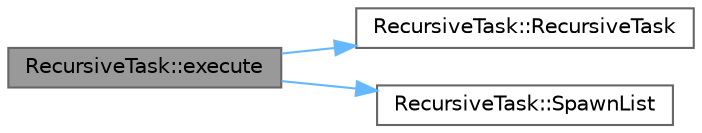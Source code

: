 digraph "RecursiveTask::execute"
{
 // LATEX_PDF_SIZE
  bgcolor="transparent";
  edge [fontname=Helvetica,fontsize=10,labelfontname=Helvetica,labelfontsize=10];
  node [fontname=Helvetica,fontsize=10,shape=box,height=0.2,width=0.4];
  rankdir="LR";
  Node1 [id="Node000001",label="RecursiveTask::execute",height=0.2,width=0.4,color="gray40", fillcolor="grey60", style="filled", fontcolor="black",tooltip=" "];
  Node1 -> Node2 [id="edge1_Node000001_Node000002",color="steelblue1",style="solid",tooltip=" "];
  Node2 [id="Node000002",label="RecursiveTask::RecursiveTask",height=0.2,width=0.4,color="grey40", fillcolor="white", style="filled",URL="$class_recursive_task.html#a5f7af134e7eb3c790fcbf839335a2f19",tooltip=" "];
  Node1 -> Node3 [id="edge2_Node000001_Node000003",color="steelblue1",style="solid",tooltip=" "];
  Node3 [id="Node000003",label="RecursiveTask::SpawnList",height=0.2,width=0.4,color="grey40", fillcolor="white", style="filled",URL="$class_recursive_task.html#a2394f218f586281153cc0a5772530985",tooltip="Spawn tasks in list. Exact method depends upon m_Depth&bit_mask."];
}
